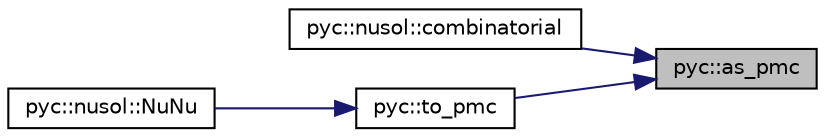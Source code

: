 digraph "pyc::as_pmc"
{
 // INTERACTIVE_SVG=YES
 // LATEX_PDF_SIZE
  edge [fontname="Helvetica",fontsize="10",labelfontname="Helvetica",labelfontsize="10"];
  node [fontname="Helvetica",fontsize="10",shape=record];
  rankdir="RL";
  Node1 [label="pyc::as_pmc",height=0.2,width=0.4,color="black", fillcolor="grey75", style="filled", fontcolor="black",tooltip=" "];
  Node1 -> Node2 [dir="back",color="midnightblue",fontsize="10",style="solid",fontname="Helvetica"];
  Node2 [label="pyc::nusol::combinatorial",height=0.2,width=0.4,color="black", fillcolor="white", style="filled",URL="$namespacepyc_1_1nusol.html#aae65d0a6b6e1953b0bbbeabdbc344b8d",tooltip=" "];
  Node1 -> Node3 [dir="back",color="midnightblue",fontsize="10",style="solid",fontname="Helvetica"];
  Node3 [label="pyc::to_pmc",height=0.2,width=0.4,color="black", fillcolor="white", style="filled",URL="$namespacepyc.html#a9ca17d556b0537faaec85b0c39efb347",tooltip=" "];
  Node3 -> Node4 [dir="back",color="midnightblue",fontsize="10",style="solid",fontname="Helvetica"];
  Node4 [label="pyc::nusol::NuNu",height=0.2,width=0.4,color="black", fillcolor="white", style="filled",URL="$namespacepyc_1_1nusol.html#a83b904aa477736c34bac502e42032971",tooltip=" "];
}

